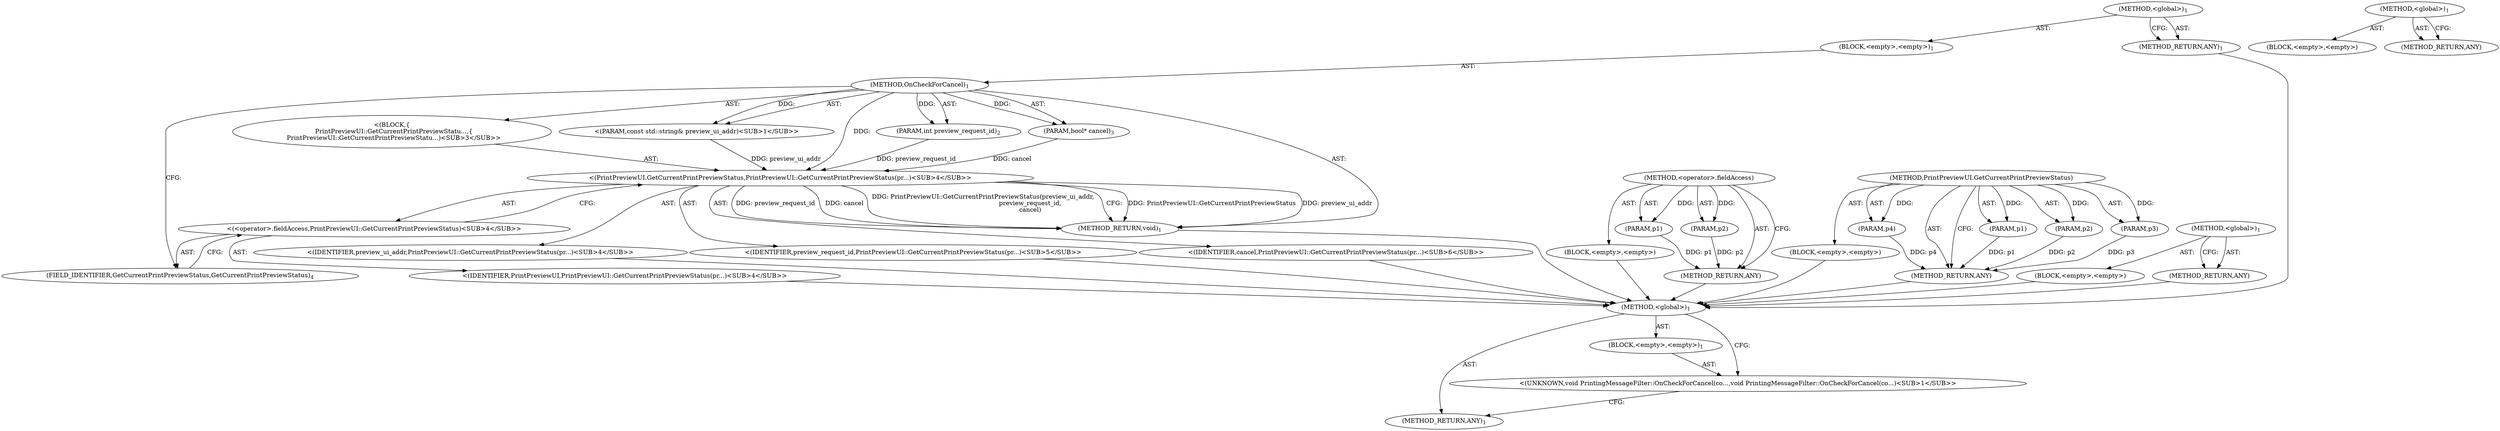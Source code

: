 digraph "&lt;global&gt;" {
vulnerable_6 [label=<(METHOD,&lt;global&gt;)<SUB>1</SUB>>];
vulnerable_7 [label=<(BLOCK,&lt;empty&gt;,&lt;empty&gt;)<SUB>1</SUB>>];
vulnerable_8 [label=<(METHOD,OnCheckForCancel)<SUB>1</SUB>>];
vulnerable_9 [label="<(PARAM,const std::string&amp; preview_ui_addr)<SUB>1</SUB>>"];
vulnerable_10 [label=<(PARAM,int preview_request_id)<SUB>2</SUB>>];
vulnerable_11 [label=<(PARAM,bool* cancel)<SUB>3</SUB>>];
vulnerable_12 [label="<(BLOCK,{
  PrintPreviewUI::GetCurrentPrintPreviewStatu...,{
  PrintPreviewUI::GetCurrentPrintPreviewStatu...)<SUB>3</SUB>>"];
vulnerable_13 [label="<(PrintPreviewUI.GetCurrentPrintPreviewStatus,PrintPreviewUI::GetCurrentPrintPreviewStatus(pr...)<SUB>4</SUB>>"];
vulnerable_14 [label="<(&lt;operator&gt;.fieldAccess,PrintPreviewUI::GetCurrentPrintPreviewStatus)<SUB>4</SUB>>"];
vulnerable_15 [label="<(IDENTIFIER,PrintPreviewUI,PrintPreviewUI::GetCurrentPrintPreviewStatus(pr...)<SUB>4</SUB>>"];
vulnerable_16 [label=<(FIELD_IDENTIFIER,GetCurrentPrintPreviewStatus,GetCurrentPrintPreviewStatus)<SUB>4</SUB>>];
vulnerable_17 [label="<(IDENTIFIER,preview_ui_addr,PrintPreviewUI::GetCurrentPrintPreviewStatus(pr...)<SUB>4</SUB>>"];
vulnerable_18 [label="<(IDENTIFIER,preview_request_id,PrintPreviewUI::GetCurrentPrintPreviewStatus(pr...)<SUB>5</SUB>>"];
vulnerable_19 [label="<(IDENTIFIER,cancel,PrintPreviewUI::GetCurrentPrintPreviewStatus(pr...)<SUB>6</SUB>>"];
vulnerable_20 [label=<(METHOD_RETURN,void)<SUB>1</SUB>>];
vulnerable_22 [label=<(METHOD_RETURN,ANY)<SUB>1</SUB>>];
vulnerable_48 [label=<(METHOD,&lt;operator&gt;.fieldAccess)>];
vulnerable_49 [label=<(PARAM,p1)>];
vulnerable_50 [label=<(PARAM,p2)>];
vulnerable_51 [label=<(BLOCK,&lt;empty&gt;,&lt;empty&gt;)>];
vulnerable_52 [label=<(METHOD_RETURN,ANY)>];
vulnerable_41 [label=<(METHOD,PrintPreviewUI.GetCurrentPrintPreviewStatus)>];
vulnerable_42 [label=<(PARAM,p1)>];
vulnerable_43 [label=<(PARAM,p2)>];
vulnerable_44 [label=<(PARAM,p3)>];
vulnerable_45 [label=<(PARAM,p4)>];
vulnerable_46 [label=<(BLOCK,&lt;empty&gt;,&lt;empty&gt;)>];
vulnerable_47 [label=<(METHOD_RETURN,ANY)>];
vulnerable_35 [label=<(METHOD,&lt;global&gt;)<SUB>1</SUB>>];
vulnerable_36 [label=<(BLOCK,&lt;empty&gt;,&lt;empty&gt;)>];
vulnerable_37 [label=<(METHOD_RETURN,ANY)>];
fixed_6 [label=<(METHOD,&lt;global&gt;)<SUB>1</SUB>>];
fixed_7 [label=<(BLOCK,&lt;empty&gt;,&lt;empty&gt;)<SUB>1</SUB>>];
fixed_8 [label="<(UNKNOWN,void PrintingMessageFilter::OnCheckForCancel(co...,void PrintingMessageFilter::OnCheckForCancel(co...)<SUB>1</SUB>>"];
fixed_9 [label=<(METHOD_RETURN,ANY)<SUB>1</SUB>>];
fixed_14 [label=<(METHOD,&lt;global&gt;)<SUB>1</SUB>>];
fixed_15 [label=<(BLOCK,&lt;empty&gt;,&lt;empty&gt;)>];
fixed_16 [label=<(METHOD_RETURN,ANY)>];
vulnerable_6 -> vulnerable_7  [key=0, label="AST: "];
vulnerable_6 -> vulnerable_22  [key=0, label="AST: "];
vulnerable_6 -> vulnerable_22  [key=1, label="CFG: "];
vulnerable_7 -> vulnerable_8  [key=0, label="AST: "];
vulnerable_8 -> vulnerable_9  [key=0, label="AST: "];
vulnerable_8 -> vulnerable_9  [key=1, label="DDG: "];
vulnerable_8 -> vulnerable_10  [key=0, label="AST: "];
vulnerable_8 -> vulnerable_10  [key=1, label="DDG: "];
vulnerable_8 -> vulnerable_11  [key=0, label="AST: "];
vulnerable_8 -> vulnerable_11  [key=1, label="DDG: "];
vulnerable_8 -> vulnerable_12  [key=0, label="AST: "];
vulnerable_8 -> vulnerable_20  [key=0, label="AST: "];
vulnerable_8 -> vulnerable_16  [key=0, label="CFG: "];
vulnerable_8 -> vulnerable_13  [key=0, label="DDG: "];
vulnerable_9 -> vulnerable_13  [key=0, label="DDG: preview_ui_addr"];
vulnerable_10 -> vulnerable_13  [key=0, label="DDG: preview_request_id"];
vulnerable_11 -> vulnerable_13  [key=0, label="DDG: cancel"];
vulnerable_12 -> vulnerable_13  [key=0, label="AST: "];
vulnerable_13 -> vulnerable_14  [key=0, label="AST: "];
vulnerable_13 -> vulnerable_17  [key=0, label="AST: "];
vulnerable_13 -> vulnerable_18  [key=0, label="AST: "];
vulnerable_13 -> vulnerable_19  [key=0, label="AST: "];
vulnerable_13 -> vulnerable_20  [key=0, label="CFG: "];
vulnerable_13 -> vulnerable_20  [key=1, label="DDG: PrintPreviewUI::GetCurrentPrintPreviewStatus"];
vulnerable_13 -> vulnerable_20  [key=2, label="DDG: preview_ui_addr"];
vulnerable_13 -> vulnerable_20  [key=3, label="DDG: preview_request_id"];
vulnerable_13 -> vulnerable_20  [key=4, label="DDG: cancel"];
vulnerable_13 -> vulnerable_20  [key=5, label="DDG: PrintPreviewUI::GetCurrentPrintPreviewStatus(preview_ui_addr,
                                                preview_request_id,
                                                cancel)"];
vulnerable_14 -> vulnerable_15  [key=0, label="AST: "];
vulnerable_14 -> vulnerable_16  [key=0, label="AST: "];
vulnerable_14 -> vulnerable_13  [key=0, label="CFG: "];
vulnerable_15 -> fixed_6  [key=0];
vulnerable_16 -> vulnerable_14  [key=0, label="CFG: "];
vulnerable_17 -> fixed_6  [key=0];
vulnerable_18 -> fixed_6  [key=0];
vulnerable_19 -> fixed_6  [key=0];
vulnerable_20 -> fixed_6  [key=0];
vulnerable_22 -> fixed_6  [key=0];
vulnerable_48 -> vulnerable_49  [key=0, label="AST: "];
vulnerable_48 -> vulnerable_49  [key=1, label="DDG: "];
vulnerable_48 -> vulnerable_51  [key=0, label="AST: "];
vulnerable_48 -> vulnerable_50  [key=0, label="AST: "];
vulnerable_48 -> vulnerable_50  [key=1, label="DDG: "];
vulnerable_48 -> vulnerable_52  [key=0, label="AST: "];
vulnerable_48 -> vulnerable_52  [key=1, label="CFG: "];
vulnerable_49 -> vulnerable_52  [key=0, label="DDG: p1"];
vulnerable_50 -> vulnerable_52  [key=0, label="DDG: p2"];
vulnerable_51 -> fixed_6  [key=0];
vulnerable_52 -> fixed_6  [key=0];
vulnerable_41 -> vulnerable_42  [key=0, label="AST: "];
vulnerable_41 -> vulnerable_42  [key=1, label="DDG: "];
vulnerable_41 -> vulnerable_46  [key=0, label="AST: "];
vulnerable_41 -> vulnerable_43  [key=0, label="AST: "];
vulnerable_41 -> vulnerable_43  [key=1, label="DDG: "];
vulnerable_41 -> vulnerable_47  [key=0, label="AST: "];
vulnerable_41 -> vulnerable_47  [key=1, label="CFG: "];
vulnerable_41 -> vulnerable_44  [key=0, label="AST: "];
vulnerable_41 -> vulnerable_44  [key=1, label="DDG: "];
vulnerable_41 -> vulnerable_45  [key=0, label="AST: "];
vulnerable_41 -> vulnerable_45  [key=1, label="DDG: "];
vulnerable_42 -> vulnerable_47  [key=0, label="DDG: p1"];
vulnerable_43 -> vulnerable_47  [key=0, label="DDG: p2"];
vulnerable_44 -> vulnerable_47  [key=0, label="DDG: p3"];
vulnerable_45 -> vulnerable_47  [key=0, label="DDG: p4"];
vulnerable_46 -> fixed_6  [key=0];
vulnerable_47 -> fixed_6  [key=0];
vulnerable_35 -> vulnerable_36  [key=0, label="AST: "];
vulnerable_35 -> vulnerable_37  [key=0, label="AST: "];
vulnerable_35 -> vulnerable_37  [key=1, label="CFG: "];
vulnerable_36 -> fixed_6  [key=0];
vulnerable_37 -> fixed_6  [key=0];
fixed_6 -> fixed_7  [key=0, label="AST: "];
fixed_6 -> fixed_9  [key=0, label="AST: "];
fixed_6 -> fixed_8  [key=0, label="CFG: "];
fixed_7 -> fixed_8  [key=0, label="AST: "];
fixed_8 -> fixed_9  [key=0, label="CFG: "];
fixed_14 -> fixed_15  [key=0, label="AST: "];
fixed_14 -> fixed_16  [key=0, label="AST: "];
fixed_14 -> fixed_16  [key=1, label="CFG: "];
}
